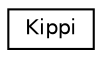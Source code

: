 digraph "Graphe hiérarchique des classes"
{
  edge [fontname="Helvetica",fontsize="10",labelfontname="Helvetica",labelfontsize="10"];
  node [fontname="Helvetica",fontsize="10",shape=record];
  rankdir="LR";
  Node0 [label="Kippi",height=0.2,width=0.4,color="black", fillcolor="white", style="filled",URL="$classKippi.html",tooltip="Classe principale de la partie Kippi de notre application. Regroupe les fonction nécéssaires à l&#39;éxéc..."];
}
